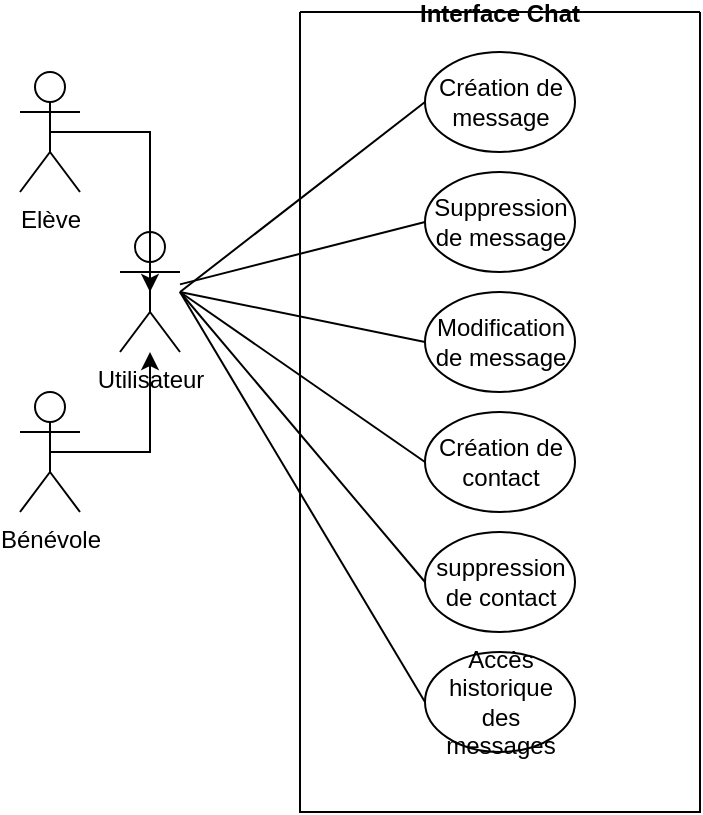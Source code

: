 <mxfile version="14.8.0" type="github">
  <diagram id="rzphaAauzlF2-GCLnLfy" name="Page-1">
    <mxGraphModel dx="569" dy="324" grid="1" gridSize="10" guides="1" tooltips="1" connect="1" arrows="1" fold="1" page="1" pageScale="1" pageWidth="827" pageHeight="1169" math="0" shadow="0">
      <root>
        <mxCell id="0" />
        <mxCell id="1" parent="0" />
        <mxCell id="dNQzV-ufwoZQzRG8EZ_N-1" value="&lt;font style=&quot;vertical-align: inherit&quot;&gt;&lt;font style=&quot;vertical-align: inherit&quot;&gt;Utilisateur&lt;/font&gt;&lt;/font&gt;" style="shape=umlActor;verticalLabelPosition=bottom;verticalAlign=top;html=1;outlineConnect=0;" parent="1" vertex="1">
          <mxGeometry x="170" y="160" width="30" height="60" as="geometry" />
        </mxCell>
        <mxCell id="dNQzV-ufwoZQzRG8EZ_N-2" style="edgeStyle=orthogonalEdgeStyle;rounded=0;orthogonalLoop=1;jettySize=auto;html=1;exitX=0.5;exitY=0.5;exitDx=0;exitDy=0;exitPerimeter=0;" parent="1" source="dNQzV-ufwoZQzRG8EZ_N-3" target="dNQzV-ufwoZQzRG8EZ_N-1" edge="1">
          <mxGeometry relative="1" as="geometry" />
        </mxCell>
        <mxCell id="dNQzV-ufwoZQzRG8EZ_N-3" value="&lt;font style=&quot;vertical-align: inherit&quot;&gt;&lt;font style=&quot;vertical-align: inherit&quot;&gt;Bénévole&lt;/font&gt;&lt;/font&gt;" style="shape=umlActor;verticalLabelPosition=bottom;verticalAlign=top;html=1;outlineConnect=0;" parent="1" vertex="1">
          <mxGeometry x="120" y="240" width="30" height="60" as="geometry" />
        </mxCell>
        <mxCell id="dNQzV-ufwoZQzRG8EZ_N-4" style="edgeStyle=orthogonalEdgeStyle;rounded=0;orthogonalLoop=1;jettySize=auto;html=1;exitX=0.5;exitY=0.5;exitDx=0;exitDy=0;exitPerimeter=0;entryX=0.5;entryY=0.5;entryDx=0;entryDy=0;entryPerimeter=0;" parent="1" source="dNQzV-ufwoZQzRG8EZ_N-5" target="dNQzV-ufwoZQzRG8EZ_N-1" edge="1">
          <mxGeometry relative="1" as="geometry" />
        </mxCell>
        <mxCell id="dNQzV-ufwoZQzRG8EZ_N-5" value="&lt;font style=&quot;vertical-align: inherit&quot;&gt;&lt;font style=&quot;vertical-align: inherit&quot;&gt;Elève&lt;/font&gt;&lt;/font&gt;" style="shape=umlActor;verticalLabelPosition=bottom;verticalAlign=top;html=1;outlineConnect=0;" parent="1" vertex="1">
          <mxGeometry x="120" y="80" width="30" height="60" as="geometry" />
        </mxCell>
        <mxCell id="dNQzV-ufwoZQzRG8EZ_N-6" value="Interface Chat" style="swimlane;startSize=0;" parent="1" vertex="1">
          <mxGeometry x="260" y="50" width="200" height="400" as="geometry" />
        </mxCell>
        <mxCell id="dNQzV-ufwoZQzRG8EZ_N-7" value="&lt;font style=&quot;vertical-align: inherit&quot;&gt;&lt;font style=&quot;vertical-align: inherit&quot;&gt;&lt;font style=&quot;vertical-align: inherit&quot;&gt;&lt;font style=&quot;vertical-align: inherit&quot;&gt;Création de message&lt;/font&gt;&lt;/font&gt;&lt;/font&gt;&lt;/font&gt;" style="ellipse;whiteSpace=wrap;html=1;" parent="dNQzV-ufwoZQzRG8EZ_N-6" vertex="1">
          <mxGeometry x="62.5" y="20" width="75" height="50" as="geometry" />
        </mxCell>
        <mxCell id="dNQzV-ufwoZQzRG8EZ_N-8" value="&lt;font style=&quot;vertical-align: inherit&quot;&gt;&lt;font style=&quot;vertical-align: inherit&quot;&gt;Suppression de message&lt;/font&gt;&lt;/font&gt;" style="ellipse;whiteSpace=wrap;html=1;" parent="dNQzV-ufwoZQzRG8EZ_N-6" vertex="1">
          <mxGeometry x="62.5" y="80" width="75" height="50" as="geometry" />
        </mxCell>
        <mxCell id="dNQzV-ufwoZQzRG8EZ_N-9" value="&lt;font style=&quot;vertical-align: inherit&quot;&gt;&lt;font style=&quot;vertical-align: inherit&quot;&gt;Modification de message&lt;/font&gt;&lt;/font&gt;" style="ellipse;whiteSpace=wrap;html=1;" parent="dNQzV-ufwoZQzRG8EZ_N-6" vertex="1">
          <mxGeometry x="62.5" y="140" width="75" height="50" as="geometry" />
        </mxCell>
        <mxCell id="dNQzV-ufwoZQzRG8EZ_N-10" value="&lt;font style=&quot;vertical-align: inherit&quot;&gt;&lt;font style=&quot;vertical-align: inherit&quot;&gt;Création de contact&lt;/font&gt;&lt;/font&gt;" style="ellipse;whiteSpace=wrap;html=1;" parent="dNQzV-ufwoZQzRG8EZ_N-6" vertex="1">
          <mxGeometry x="62.5" y="200" width="75" height="50" as="geometry" />
        </mxCell>
        <mxCell id="dNQzV-ufwoZQzRG8EZ_N-11" value="&lt;font style=&quot;vertical-align: inherit&quot;&gt;&lt;font style=&quot;vertical-align: inherit&quot;&gt;suppression de contact&lt;/font&gt;&lt;/font&gt;" style="ellipse;whiteSpace=wrap;html=1;" parent="dNQzV-ufwoZQzRG8EZ_N-6" vertex="1">
          <mxGeometry x="62.5" y="260" width="75" height="50" as="geometry" />
        </mxCell>
        <mxCell id="dNQzV-ufwoZQzRG8EZ_N-12" value="Accès historique des messages" style="ellipse;whiteSpace=wrap;html=1;" parent="dNQzV-ufwoZQzRG8EZ_N-6" vertex="1">
          <mxGeometry x="62.5" y="320" width="75" height="50" as="geometry" />
        </mxCell>
        <mxCell id="dNQzV-ufwoZQzRG8EZ_N-13" value="" style="endArrow=none;html=1;entryX=0;entryY=0.5;entryDx=0;entryDy=0;" parent="1" target="dNQzV-ufwoZQzRG8EZ_N-7" edge="1">
          <mxGeometry width="50" height="50" relative="1" as="geometry">
            <mxPoint x="200" y="190" as="sourcePoint" />
            <mxPoint x="440" y="190" as="targetPoint" />
          </mxGeometry>
        </mxCell>
        <mxCell id="dNQzV-ufwoZQzRG8EZ_N-14" value="" style="endArrow=none;html=1;entryX=0;entryY=0.5;entryDx=0;entryDy=0;" parent="1" target="dNQzV-ufwoZQzRG8EZ_N-12" edge="1">
          <mxGeometry width="50" height="50" relative="1" as="geometry">
            <mxPoint x="200" y="190" as="sourcePoint" />
            <mxPoint x="440" y="190" as="targetPoint" />
          </mxGeometry>
        </mxCell>
        <mxCell id="dNQzV-ufwoZQzRG8EZ_N-15" value="" style="endArrow=none;html=1;entryX=0;entryY=0.5;entryDx=0;entryDy=0;" parent="1" target="dNQzV-ufwoZQzRG8EZ_N-11" edge="1">
          <mxGeometry width="50" height="50" relative="1" as="geometry">
            <mxPoint x="200" y="190" as="sourcePoint" />
            <mxPoint x="440" y="190" as="targetPoint" />
          </mxGeometry>
        </mxCell>
        <mxCell id="dNQzV-ufwoZQzRG8EZ_N-16" value="" style="endArrow=none;html=1;entryX=0;entryY=0.5;entryDx=0;entryDy=0;" parent="1" target="dNQzV-ufwoZQzRG8EZ_N-10" edge="1">
          <mxGeometry width="50" height="50" relative="1" as="geometry">
            <mxPoint x="200" y="190" as="sourcePoint" />
            <mxPoint x="440" y="190" as="targetPoint" />
          </mxGeometry>
        </mxCell>
        <mxCell id="dNQzV-ufwoZQzRG8EZ_N-17" value="" style="endArrow=none;html=1;entryX=0;entryY=0.5;entryDx=0;entryDy=0;" parent="1" target="dNQzV-ufwoZQzRG8EZ_N-9" edge="1">
          <mxGeometry width="50" height="50" relative="1" as="geometry">
            <mxPoint x="200" y="190" as="sourcePoint" />
            <mxPoint x="440" y="190" as="targetPoint" />
          </mxGeometry>
        </mxCell>
        <mxCell id="dNQzV-ufwoZQzRG8EZ_N-18" value="" style="endArrow=none;html=1;entryX=0;entryY=0.5;entryDx=0;entryDy=0;" parent="1" source="dNQzV-ufwoZQzRG8EZ_N-1" target="dNQzV-ufwoZQzRG8EZ_N-8" edge="1">
          <mxGeometry width="50" height="50" relative="1" as="geometry">
            <mxPoint x="390" y="240" as="sourcePoint" />
            <mxPoint x="440" y="190" as="targetPoint" />
          </mxGeometry>
        </mxCell>
      </root>
    </mxGraphModel>
  </diagram>
</mxfile>
